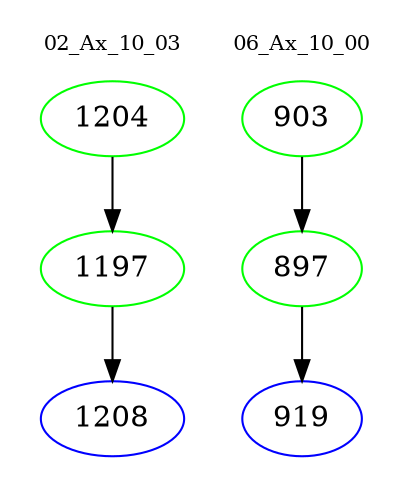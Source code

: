 digraph{
subgraph cluster_0 {
color = white
label = "02_Ax_10_03";
fontsize=10;
T0_1204 [label="1204", color="green"]
T0_1204 -> T0_1197 [color="black"]
T0_1197 [label="1197", color="green"]
T0_1197 -> T0_1208 [color="black"]
T0_1208 [label="1208", color="blue"]
}
subgraph cluster_1 {
color = white
label = "06_Ax_10_00";
fontsize=10;
T1_903 [label="903", color="green"]
T1_903 -> T1_897 [color="black"]
T1_897 [label="897", color="green"]
T1_897 -> T1_919 [color="black"]
T1_919 [label="919", color="blue"]
}
}

